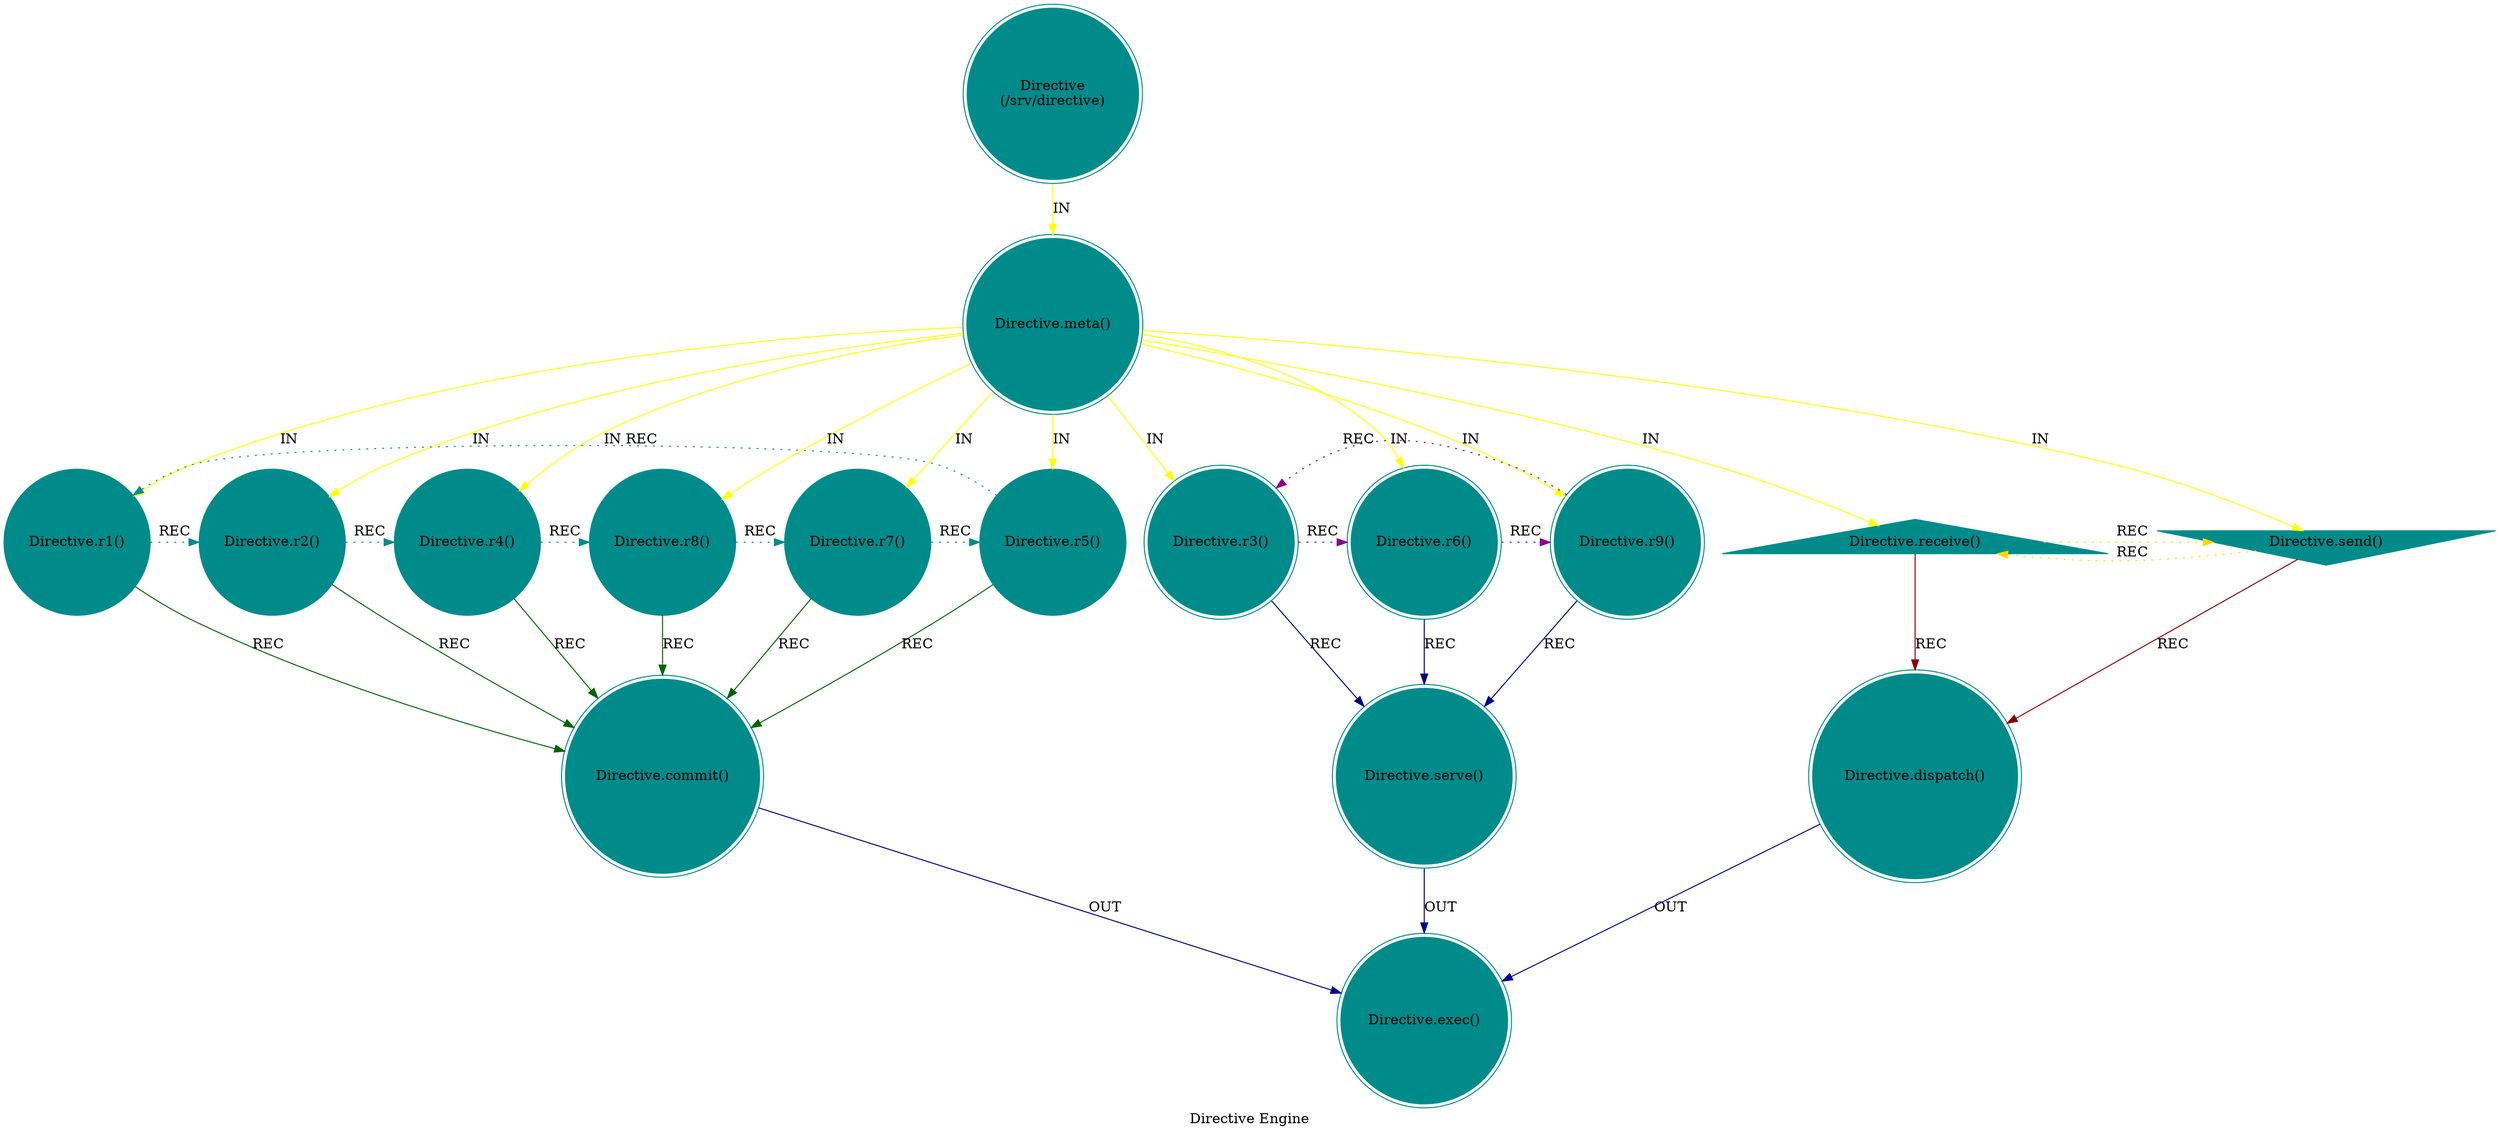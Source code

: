 digraph DirectiveEngine {
    label = "Directive Engine";
    style = filled;
    color = red;
    comment = "";
    node [shape = circle; style = filled; color = darkcyan;];
    
    spark_c_mythos_t [label = "Directive\n(/srv/directive)";shape = doublecircle;];
    
    // r0::meta();r1,r2,r4,r8,r7,r5;r3,r6,r;ra::receive(),rb::send(),rc::dispatch(),rd::commit(),re::serve(),rf::exec()
    spark_0_directive_t [label = "Directive.meta()";shape = doublecircle;comment = "";];
    spark_1_directive_t [label = "Directive.r1()";shape = circle;comment = "";];
    spark_2_directive_t [label = "Directive.r2()";shape = circle;comment = "";];
    spark_4_directive_t [label = "Directive.r4()";shape = circle;comment = "";];
    spark_8_directive_t [label = "Directive.r8()";shape = circle;comment = "";];
    spark_7_directive_t [label = "Directive.r7()";shape = circle;comment = "";];
    spark_5_directive_t [label = "Directive.r5()";shape = circle;comment = "";];
    spark_3_directive_t [label = "Directive.r3()";shape = doublecircle;comment = "";];
    spark_6_directive_t [label = "Directive.r6()";shape = doublecircle;comment = "";];
    spark_9_directive_t [label = "Directive.r9()";shape = doublecircle;comment = "";];
    spark_a_directive_t [label = "Directive.receive()";shape = triangle;comment = "";];
    spark_b_directive_t [label = "Directive.send()";shape = invtriangle;comment = "";];
    spark_c_directive_t [label = "Directive.dispatch()";shape = doublecircle;comment = "";];
    spark_d_directive_t [label = "Directive.commit()";shape = doublecircle;comment = "";];
    spark_e_directive_t [label = "Directive.serve()";shape = doublecircle;comment = "`/srv/directive`";];
    spark_f_directive_t [label = "Directive.exec()";shape = doublecircle;comment = "";];
    
    // IN = Input
    // OUT = Output
    // REC = Recursion
    spark_c_mythos_t -> spark_0_directive_t -> {spark_a_directive_t spark_b_directive_t spark_1_directive_t spark_2_directive_t spark_3_directive_t spark_4_directive_t spark_5_directive_t spark_6_directive_t spark_7_directive_t spark_8_directive_t spark_9_directive_t} [label = "IN"; color = yellow; comment = "";];
    
    {spark_a_directive_t spark_b_directive_t} -> spark_c_directive_t [label = "REC"; color = darkred; comment = "";];
    {spark_1_directive_t spark_2_directive_t spark_4_directive_t spark_8_directive_t spark_7_directive_t spark_5_directive_t} -> spark_d_directive_t [label = "REC"; color = darkgreen; comment = "";];
    {spark_3_directive_t spark_6_directive_t spark_9_directive_t} -> spark_e_directive_t [label = "REC"; color = darkblue; comment = "";];
    
    spark_1_directive_t -> spark_2_directive_t -> spark_4_directive_t -> spark_8_directive_t -> spark_7_directive_t -> spark_5_directive_t -> spark_1_directive_t [label = "REC"; color = darkcyan; comment = ""; style = dotted; constraint = false;];
    spark_3_directive_t -> spark_6_directive_t -> spark_9_directive_t -> spark_3_directive_t [label = "REC"; color = darkmagenta; comment = ""; style = dotted; constraint = false;];
    spark_a_directive_t -> spark_b_directive_t -> spark_a_directive_t [label = "REC"; color = gold; comment = ""; style = dotted; constraint = false;];
    
    {spark_c_directive_t spark_d_directive_t spark_e_directive_t} -> spark_f_directive_t [label = "OUT"; color = darkblue; comment = "";];
}